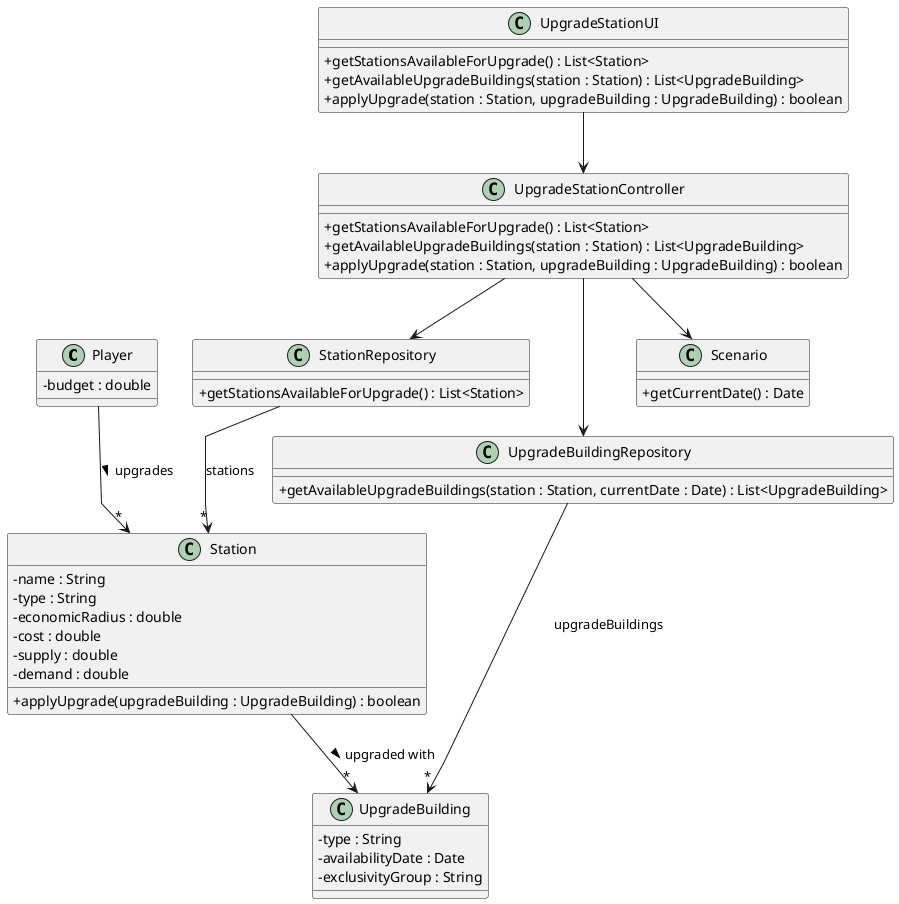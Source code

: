 @startuml
skinparam packageStyle rectangle
skinparam shadowing false
skinparam linetype polyline
skinparam classAttributeIconSize 0

class Player {
    - budget : double
}

class UpgradeStationUI {
    + getStationsAvailableForUpgrade() : List<Station>
    + getAvailableUpgradeBuildings(station : Station) : List<UpgradeBuilding>
    + applyUpgrade(station : Station, upgradeBuilding : UpgradeBuilding) : boolean
}

class UpgradeStationController {
    + getStationsAvailableForUpgrade() : List<Station>
    + getAvailableUpgradeBuildings(station : Station) : List<UpgradeBuilding>
    + applyUpgrade(station : Station, upgradeBuilding : UpgradeBuilding) : boolean
}

class StationRepository {
    + getStationsAvailableForUpgrade() : List<Station>
}

class UpgradeBuildingRepository {
    + getAvailableUpgradeBuildings(station : Station, currentDate : Date) : List<UpgradeBuilding>
}

class Station {
    - name : String
    - type : String
    - economicRadius : double
    - cost : double
    - supply : double
    - demand : double
    + applyUpgrade(upgradeBuilding : UpgradeBuilding) : boolean
}

class UpgradeBuilding {
    - type : String
    - availabilityDate : Date
    - exclusivityGroup : String
}

class Scenario {
    + getCurrentDate() : Date
}

Player --> "*" Station : upgrades >
Station --> "*" UpgradeBuilding : upgraded with >
UpgradeStationUI --> UpgradeStationController
UpgradeStationController --> StationRepository
UpgradeStationController --> UpgradeBuildingRepository
UpgradeStationController --> Scenario
StationRepository --> "*" Station : stations
UpgradeBuildingRepository --> "*" UpgradeBuilding : upgradeBuildings

@enduml
